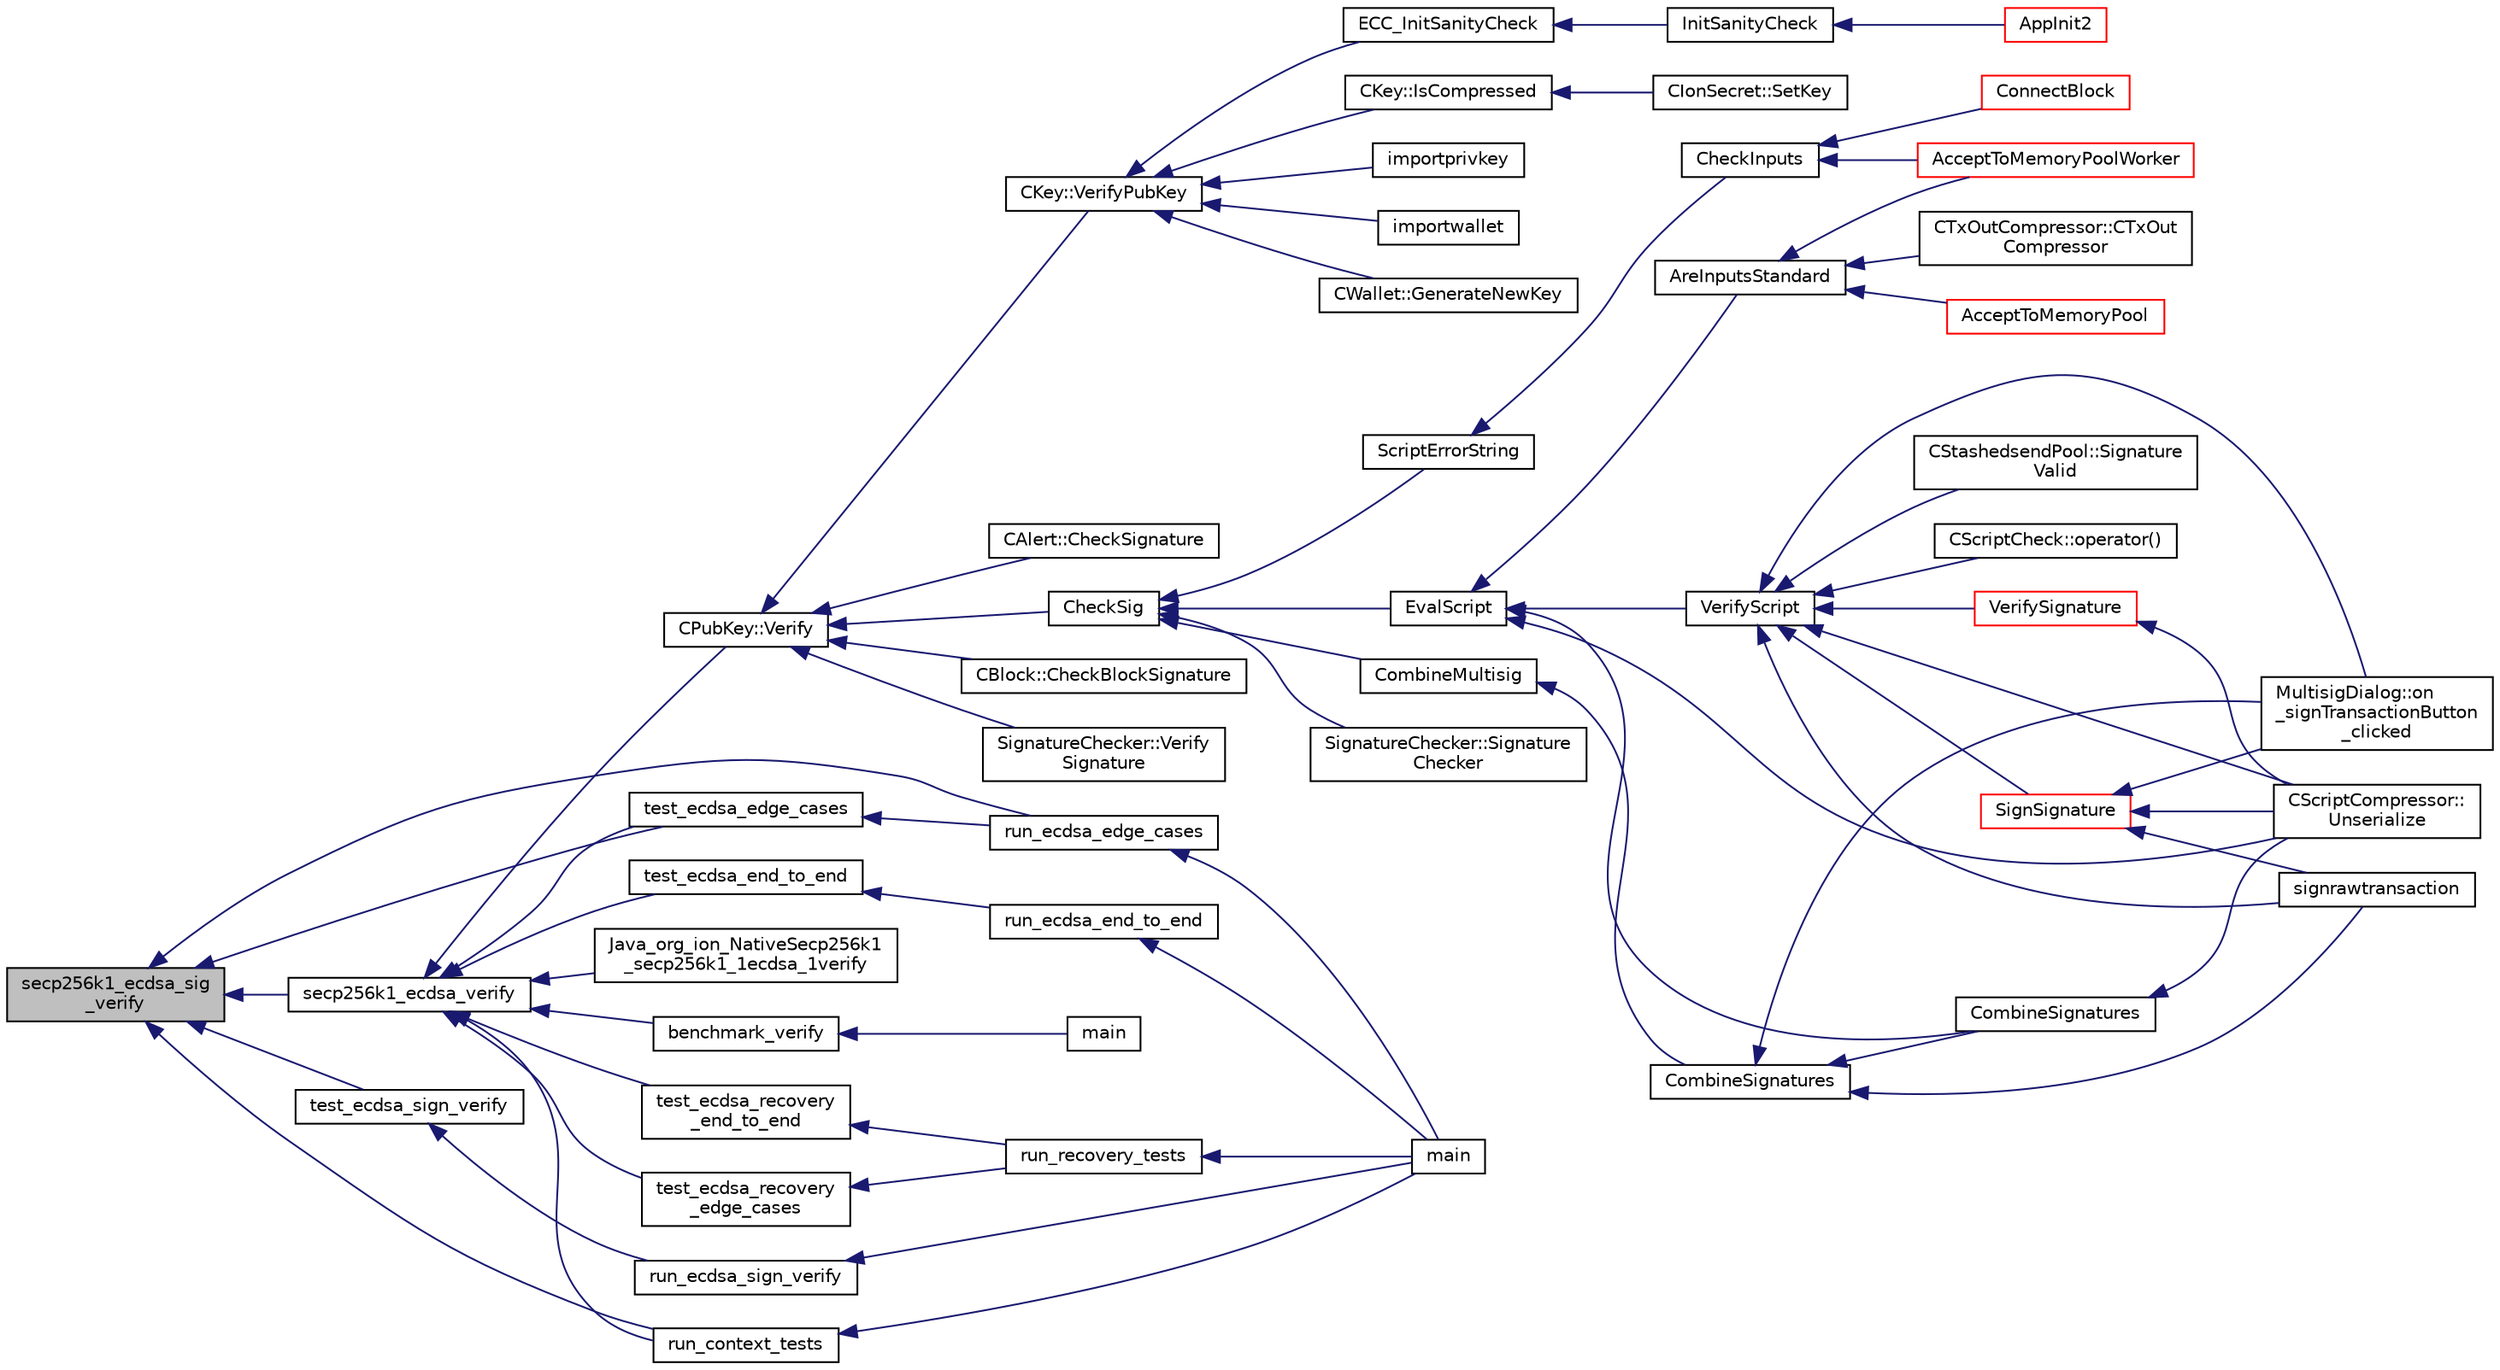 digraph "secp256k1_ecdsa_sig_verify"
{
  edge [fontname="Helvetica",fontsize="10",labelfontname="Helvetica",labelfontsize="10"];
  node [fontname="Helvetica",fontsize="10",shape=record];
  rankdir="LR";
  Node137 [label="secp256k1_ecdsa_sig\l_verify",height=0.2,width=0.4,color="black", fillcolor="grey75", style="filled", fontcolor="black"];
  Node137 -> Node138 [dir="back",color="midnightblue",fontsize="10",style="solid",fontname="Helvetica"];
  Node138 [label="secp256k1_ecdsa_verify",height=0.2,width=0.4,color="black", fillcolor="white", style="filled",URL="$d1/d8c/secp256k1_8c.html#aef3f50927cd80005b797fa234338db73",tooltip="Verify an ECDSA signature. "];
  Node138 -> Node139 [dir="back",color="midnightblue",fontsize="10",style="solid",fontname="Helvetica"];
  Node139 [label="CPubKey::Verify",height=0.2,width=0.4,color="black", fillcolor="white", style="filled",URL="$da/d4e/class_c_pub_key.html#a5b3fef213b227394ca9d0a1e3baa957e"];
  Node139 -> Node140 [dir="back",color="midnightblue",fontsize="10",style="solid",fontname="Helvetica"];
  Node140 [label="CAlert::CheckSignature",height=0.2,width=0.4,color="black", fillcolor="white", style="filled",URL="$db/dff/class_c_alert.html#a862d9fb7ebdfc0483b30862d2a75d527"];
  Node139 -> Node141 [dir="back",color="midnightblue",fontsize="10",style="solid",fontname="Helvetica"];
  Node141 [label="CKey::VerifyPubKey",height=0.2,width=0.4,color="black", fillcolor="white", style="filled",URL="$d2/d63/class_c_key.html#ac53425b8d0f89067bce781c485101b20",tooltip="Verify thoroughly whether a private key and a public key match. "];
  Node141 -> Node142 [dir="back",color="midnightblue",fontsize="10",style="solid",fontname="Helvetica"];
  Node142 [label="ECC_InitSanityCheck",height=0.2,width=0.4,color="black", fillcolor="white", style="filled",URL="$de/de5/key_8h.html#a55cc40f04bf887c1000667caccb0684a",tooltip="Check that required EC support is available at runtime. "];
  Node142 -> Node143 [dir="back",color="midnightblue",fontsize="10",style="solid",fontname="Helvetica"];
  Node143 [label="InitSanityCheck",height=0.2,width=0.4,color="black", fillcolor="white", style="filled",URL="$d0/dc9/init_8cpp.html#a878797b40fb8eb0d7f330a41d7742d11",tooltip="Sanity checks Ensure that Ion is running in a usable environment with all necessary library support..."];
  Node143 -> Node144 [dir="back",color="midnightblue",fontsize="10",style="solid",fontname="Helvetica"];
  Node144 [label="AppInit2",height=0.2,width=0.4,color="red", fillcolor="white", style="filled",URL="$d8/dc0/init_8h.html#a1a4c1bfbf6ba1db77e988b89b9cadfd3",tooltip="Initialize ion. "];
  Node141 -> Node148 [dir="back",color="midnightblue",fontsize="10",style="solid",fontname="Helvetica"];
  Node148 [label="CKey::IsCompressed",height=0.2,width=0.4,color="black", fillcolor="white", style="filled",URL="$d2/d63/class_c_key.html#a96b017433a65335775cf3807d73f85ce"];
  Node148 -> Node149 [dir="back",color="midnightblue",fontsize="10",style="solid",fontname="Helvetica"];
  Node149 [label="CIonSecret::SetKey",height=0.2,width=0.4,color="black", fillcolor="white", style="filled",URL="$d3/d88/class_c_ion_secret.html#af28cc32f79cc793418e810e8ae12e25e"];
  Node141 -> Node150 [dir="back",color="midnightblue",fontsize="10",style="solid",fontname="Helvetica"];
  Node150 [label="importprivkey",height=0.2,width=0.4,color="black", fillcolor="white", style="filled",URL="$dc/dbf/rpcdump_8cpp.html#a3a6fdb974fce01220a895393d444e981"];
  Node141 -> Node151 [dir="back",color="midnightblue",fontsize="10",style="solid",fontname="Helvetica"];
  Node151 [label="importwallet",height=0.2,width=0.4,color="black", fillcolor="white", style="filled",URL="$dc/dbf/rpcdump_8cpp.html#a2566d5c9dd1938b74e70398cdb3ac5c1"];
  Node141 -> Node152 [dir="back",color="midnightblue",fontsize="10",style="solid",fontname="Helvetica"];
  Node152 [label="CWallet::GenerateNewKey",height=0.2,width=0.4,color="black", fillcolor="white", style="filled",URL="$d2/de5/class_c_wallet.html#a061fe7f54f80ec40f856b3e6365c2f4a"];
  Node139 -> Node153 [dir="back",color="midnightblue",fontsize="10",style="solid",fontname="Helvetica"];
  Node153 [label="CBlock::CheckBlockSignature",height=0.2,width=0.4,color="black", fillcolor="white", style="filled",URL="$d3/d51/class_c_block.html#a2ff0deeda85c23cde1a78365d6fc6c2c"];
  Node139 -> Node154 [dir="back",color="midnightblue",fontsize="10",style="solid",fontname="Helvetica"];
  Node154 [label="CheckSig",height=0.2,width=0.4,color="black", fillcolor="white", style="filled",URL="$dd/d0f/script_8cpp.html#af1a7eb0123f11ad1154249f4a4c1a9d1"];
  Node154 -> Node155 [dir="back",color="midnightblue",fontsize="10",style="solid",fontname="Helvetica"];
  Node155 [label="ScriptErrorString",height=0.2,width=0.4,color="black", fillcolor="white", style="filled",URL="$de/d7f/script_8h.html#a5a9f070c3285c528226eef27820d9aa9"];
  Node155 -> Node156 [dir="back",color="midnightblue",fontsize="10",style="solid",fontname="Helvetica"];
  Node156 [label="CheckInputs",height=0.2,width=0.4,color="black", fillcolor="white", style="filled",URL="$dd/d7d/validation_8cpp.html#a48897c72856156ef5606fc27fe1954f3",tooltip="Check whether all inputs of this transaction are valid (no double spends, scripts & sigs..."];
  Node156 -> Node157 [dir="back",color="midnightblue",fontsize="10",style="solid",fontname="Helvetica"];
  Node157 [label="AcceptToMemoryPoolWorker",height=0.2,width=0.4,color="red", fillcolor="white", style="filled",URL="$dd/d7d/validation_8cpp.html#a274b0623037c72315662a07ecf760176"];
  Node156 -> Node168 [dir="back",color="midnightblue",fontsize="10",style="solid",fontname="Helvetica"];
  Node168 [label="ConnectBlock",height=0.2,width=0.4,color="red", fillcolor="white", style="filled",URL="$dd/d7d/validation_8cpp.html#afafbb35ee38b98e832fcb8b159942055",tooltip="Apply the effects of this block (with given index) on the UTXO set represented by coins..."];
  Node154 -> Node184 [dir="back",color="midnightblue",fontsize="10",style="solid",fontname="Helvetica"];
  Node184 [label="EvalScript",height=0.2,width=0.4,color="black", fillcolor="white", style="filled",URL="$de/d7f/script_8h.html#a7f55c113b0164f50f214d94996b6b02a"];
  Node184 -> Node185 [dir="back",color="midnightblue",fontsize="10",style="solid",fontname="Helvetica"];
  Node185 [label="AreInputsStandard",height=0.2,width=0.4,color="black", fillcolor="white", style="filled",URL="$d4/dbf/main_8h.html#a29901e539b487e09c90ff90c7560bd9d",tooltip="Check for standard transaction types. "];
  Node185 -> Node186 [dir="back",color="midnightblue",fontsize="10",style="solid",fontname="Helvetica"];
  Node186 [label="AcceptToMemoryPool",height=0.2,width=0.4,color="red", fillcolor="white", style="filled",URL="$d4/dbf/main_8h.html#addea0e425b693b4c1be712c3ead94568",tooltip="(try to) add transaction to memory pool "];
  Node185 -> Node258 [dir="back",color="midnightblue",fontsize="10",style="solid",fontname="Helvetica"];
  Node258 [label="CTxOutCompressor::CTxOut\lCompressor",height=0.2,width=0.4,color="black", fillcolor="white", style="filled",URL="$d9/d8d/class_c_tx_out_compressor.html#a38ef1033989cd003de65598620d15cea"];
  Node185 -> Node157 [dir="back",color="midnightblue",fontsize="10",style="solid",fontname="Helvetica"];
  Node184 -> Node259 [dir="back",color="midnightblue",fontsize="10",style="solid",fontname="Helvetica"];
  Node259 [label="VerifyScript",height=0.2,width=0.4,color="black", fillcolor="white", style="filled",URL="$de/d7f/script_8h.html#a995f521b6ca4a8bfbd02d4cfe226feb6"];
  Node259 -> Node260 [dir="back",color="midnightblue",fontsize="10",style="solid",fontname="Helvetica"];
  Node260 [label="MultisigDialog::on\l_signTransactionButton\l_clicked",height=0.2,width=0.4,color="black", fillcolor="white", style="filled",URL="$d4/df4/class_multisig_dialog.html#ad277ce76887dfbbec511486d3c1d2bc4"];
  Node259 -> Node261 [dir="back",color="midnightblue",fontsize="10",style="solid",fontname="Helvetica"];
  Node261 [label="signrawtransaction",height=0.2,width=0.4,color="black", fillcolor="white", style="filled",URL="$dc/da8/rpcrawtransaction_8cpp.html#aa0d151e35c0ad5ec82df451a833aeadb"];
  Node259 -> Node262 [dir="back",color="midnightblue",fontsize="10",style="solid",fontname="Helvetica"];
  Node262 [label="SignSignature",height=0.2,width=0.4,color="red", fillcolor="white", style="filled",URL="$de/d7f/script_8h.html#aca7dc730fd42e706b2c912ba32b65a36"];
  Node262 -> Node260 [dir="back",color="midnightblue",fontsize="10",style="solid",fontname="Helvetica"];
  Node262 -> Node261 [dir="back",color="midnightblue",fontsize="10",style="solid",fontname="Helvetica"];
  Node262 -> Node264 [dir="back",color="midnightblue",fontsize="10",style="solid",fontname="Helvetica"];
  Node264 [label="CScriptCompressor::\lUnserialize",height=0.2,width=0.4,color="black", fillcolor="white", style="filled",URL="$d3/dfb/class_c_script_compressor.html#a016fa6e3d2735d95fcf773271da073d5"];
  Node259 -> Node279 [dir="back",color="midnightblue",fontsize="10",style="solid",fontname="Helvetica"];
  Node279 [label="VerifySignature",height=0.2,width=0.4,color="red", fillcolor="white", style="filled",URL="$de/d7f/script_8h.html#a3bebacccf5ed6d80e80889b65830f893"];
  Node279 -> Node264 [dir="back",color="midnightblue",fontsize="10",style="solid",fontname="Helvetica"];
  Node259 -> Node264 [dir="back",color="midnightblue",fontsize="10",style="solid",fontname="Helvetica"];
  Node259 -> Node318 [dir="back",color="midnightblue",fontsize="10",style="solid",fontname="Helvetica"];
  Node318 [label="CStashedsendPool::Signature\lValid",height=0.2,width=0.4,color="black", fillcolor="white", style="filled",URL="$dd/d8a/class_c_stashedsend_pool.html#aac0148eb0e63ce636545a18522f7f59b",tooltip="Check to make sure a signature matches an input in the pool. "];
  Node259 -> Node319 [dir="back",color="midnightblue",fontsize="10",style="solid",fontname="Helvetica"];
  Node319 [label="CScriptCheck::operator()",height=0.2,width=0.4,color="black", fillcolor="white", style="filled",URL="$df/d12/class_c_script_check.html#a108d4c713338308be3867ed4e65b80c5"];
  Node184 -> Node320 [dir="back",color="midnightblue",fontsize="10",style="solid",fontname="Helvetica"];
  Node320 [label="CombineSignatures",height=0.2,width=0.4,color="black", fillcolor="white", style="filled",URL="$de/d7f/script_8h.html#af2e061fe8f5ec7708f28db4628ff5c10"];
  Node320 -> Node264 [dir="back",color="midnightblue",fontsize="10",style="solid",fontname="Helvetica"];
  Node184 -> Node264 [dir="back",color="midnightblue",fontsize="10",style="solid",fontname="Helvetica"];
  Node154 -> Node321 [dir="back",color="midnightblue",fontsize="10",style="solid",fontname="Helvetica"];
  Node321 [label="CombineMultisig",height=0.2,width=0.4,color="black", fillcolor="white", style="filled",URL="$dd/d0f/script_8cpp.html#a1d62cd216f093d9e80a7e34d8b866021"];
  Node321 -> Node322 [dir="back",color="midnightblue",fontsize="10",style="solid",fontname="Helvetica"];
  Node322 [label="CombineSignatures",height=0.2,width=0.4,color="black", fillcolor="white", style="filled",URL="$dd/d0f/script_8cpp.html#a79ba74edb86e8e00eef84202dd5dea43"];
  Node322 -> Node260 [dir="back",color="midnightblue",fontsize="10",style="solid",fontname="Helvetica"];
  Node322 -> Node261 [dir="back",color="midnightblue",fontsize="10",style="solid",fontname="Helvetica"];
  Node322 -> Node320 [dir="back",color="midnightblue",fontsize="10",style="solid",fontname="Helvetica"];
  Node154 -> Node323 [dir="back",color="midnightblue",fontsize="10",style="solid",fontname="Helvetica"];
  Node323 [label="SignatureChecker::Signature\lChecker",height=0.2,width=0.4,color="black", fillcolor="white", style="filled",URL="$da/d89/class_signature_checker.html#a698e6832345449c494a12960f173d6a1"];
  Node139 -> Node324 [dir="back",color="midnightblue",fontsize="10",style="solid",fontname="Helvetica"];
  Node324 [label="SignatureChecker::Verify\lSignature",height=0.2,width=0.4,color="black", fillcolor="white", style="filled",URL="$da/d89/class_signature_checker.html#aa1f885f5d1c0299de96e3f1a12f6a9e7"];
  Node138 -> Node325 [dir="back",color="midnightblue",fontsize="10",style="solid",fontname="Helvetica"];
  Node325 [label="benchmark_verify",height=0.2,width=0.4,color="black", fillcolor="white", style="filled",URL="$dd/d4a/bench__verify_8c.html#aad3aa8194973c32b12fa5d7eb1b0a462"];
  Node325 -> Node326 [dir="back",color="midnightblue",fontsize="10",style="solid",fontname="Helvetica"];
  Node326 [label="main",height=0.2,width=0.4,color="black", fillcolor="white", style="filled",URL="$dd/d4a/bench__verify_8c.html#a840291bc02cba5474a4cb46a9b9566fe"];
  Node138 -> Node327 [dir="back",color="midnightblue",fontsize="10",style="solid",fontname="Helvetica"];
  Node327 [label="Java_org_ion_NativeSecp256k1\l_secp256k1_1ecdsa_1verify",height=0.2,width=0.4,color="black", fillcolor="white", style="filled",URL="$d9/d4d/org__ion___native_secp256k1_8h.html#a9bdcf4d0e0486ede61ab810c4a0258d6"];
  Node138 -> Node328 [dir="back",color="midnightblue",fontsize="10",style="solid",fontname="Helvetica"];
  Node328 [label="test_ecdsa_recovery\l_end_to_end",height=0.2,width=0.4,color="black", fillcolor="white", style="filled",URL="$d3/d71/recovery_2tests__impl_8h.html#a70649882936497184992dfaa06b1106f"];
  Node328 -> Node329 [dir="back",color="midnightblue",fontsize="10",style="solid",fontname="Helvetica"];
  Node329 [label="run_recovery_tests",height=0.2,width=0.4,color="black", fillcolor="white", style="filled",URL="$d3/d71/recovery_2tests__impl_8h.html#a3a06f71955483e9502f3c408857407f2"];
  Node329 -> Node330 [dir="back",color="midnightblue",fontsize="10",style="solid",fontname="Helvetica"];
  Node330 [label="main",height=0.2,width=0.4,color="black", fillcolor="white", style="filled",URL="$d5/d7f/tests_8c.html#a3c04138a5bfe5d72780bb7e82a18e627"];
  Node138 -> Node331 [dir="back",color="midnightblue",fontsize="10",style="solid",fontname="Helvetica"];
  Node331 [label="test_ecdsa_recovery\l_edge_cases",height=0.2,width=0.4,color="black", fillcolor="white", style="filled",URL="$d3/d71/recovery_2tests__impl_8h.html#ad6d3138600637a7c940bc40a22795e46"];
  Node331 -> Node329 [dir="back",color="midnightblue",fontsize="10",style="solid",fontname="Helvetica"];
  Node138 -> Node332 [dir="back",color="midnightblue",fontsize="10",style="solid",fontname="Helvetica"];
  Node332 [label="run_context_tests",height=0.2,width=0.4,color="black", fillcolor="white", style="filled",URL="$d5/d7f/tests_8c.html#a2f9713526b1e988694c6e2026a6fce69"];
  Node332 -> Node330 [dir="back",color="midnightblue",fontsize="10",style="solid",fontname="Helvetica"];
  Node138 -> Node333 [dir="back",color="midnightblue",fontsize="10",style="solid",fontname="Helvetica"];
  Node333 [label="test_ecdsa_end_to_end",height=0.2,width=0.4,color="black", fillcolor="white", style="filled",URL="$d5/d7f/tests_8c.html#a3fc9dc1908215215a68690ea1bfa8bcd"];
  Node333 -> Node334 [dir="back",color="midnightblue",fontsize="10",style="solid",fontname="Helvetica"];
  Node334 [label="run_ecdsa_end_to_end",height=0.2,width=0.4,color="black", fillcolor="white", style="filled",URL="$d5/d7f/tests_8c.html#ab05096657be701bf9ca8616475bb9491"];
  Node334 -> Node330 [dir="back",color="midnightblue",fontsize="10",style="solid",fontname="Helvetica"];
  Node138 -> Node335 [dir="back",color="midnightblue",fontsize="10",style="solid",fontname="Helvetica"];
  Node335 [label="test_ecdsa_edge_cases",height=0.2,width=0.4,color="black", fillcolor="white", style="filled",URL="$d5/d7f/tests_8c.html#abbcb27d1eb13654db9b2e281ffce021e"];
  Node335 -> Node336 [dir="back",color="midnightblue",fontsize="10",style="solid",fontname="Helvetica"];
  Node336 [label="run_ecdsa_edge_cases",height=0.2,width=0.4,color="black", fillcolor="white", style="filled",URL="$d5/d7f/tests_8c.html#ad6c8109b62ea1d0ed1b382678a2a08b1"];
  Node336 -> Node330 [dir="back",color="midnightblue",fontsize="10",style="solid",fontname="Helvetica"];
  Node137 -> Node332 [dir="back",color="midnightblue",fontsize="10",style="solid",fontname="Helvetica"];
  Node137 -> Node337 [dir="back",color="midnightblue",fontsize="10",style="solid",fontname="Helvetica"];
  Node337 [label="test_ecdsa_sign_verify",height=0.2,width=0.4,color="black", fillcolor="white", style="filled",URL="$d5/d7f/tests_8c.html#a9f741d7d63a637666b9884c5241abd00"];
  Node337 -> Node338 [dir="back",color="midnightblue",fontsize="10",style="solid",fontname="Helvetica"];
  Node338 [label="run_ecdsa_sign_verify",height=0.2,width=0.4,color="black", fillcolor="white", style="filled",URL="$d5/d7f/tests_8c.html#a8b33b5c265c09b165c29d92c05c641d8"];
  Node338 -> Node330 [dir="back",color="midnightblue",fontsize="10",style="solid",fontname="Helvetica"];
  Node137 -> Node335 [dir="back",color="midnightblue",fontsize="10",style="solid",fontname="Helvetica"];
  Node137 -> Node336 [dir="back",color="midnightblue",fontsize="10",style="solid",fontname="Helvetica"];
}
